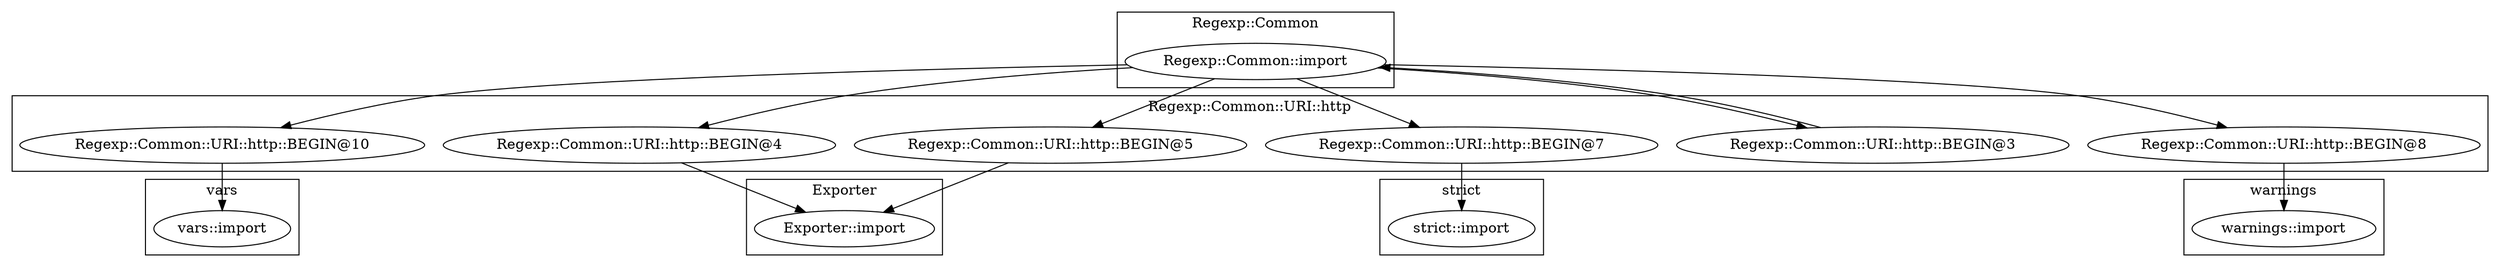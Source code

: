 digraph {
graph [overlap=false]
subgraph cluster_warnings {
	label="warnings";
	"warnings::import";
}
subgraph cluster_Regexp_Common_URI_http {
	label="Regexp::Common::URI::http";
	"Regexp::Common::URI::http::BEGIN@10";
	"Regexp::Common::URI::http::BEGIN@3";
	"Regexp::Common::URI::http::BEGIN@5";
	"Regexp::Common::URI::http::BEGIN@4";
	"Regexp::Common::URI::http::BEGIN@7";
	"Regexp::Common::URI::http::BEGIN@8";
}
subgraph cluster_vars {
	label="vars";
	"vars::import";
}
subgraph cluster_strict {
	label="strict";
	"strict::import";
}
subgraph cluster_Exporter {
	label="Exporter";
	"Exporter::import";
}
subgraph cluster_Regexp_Common {
	label="Regexp::Common";
	"Regexp::Common::import";
}
"Regexp::Common::URI::http::BEGIN@3" -> "Regexp::Common::import";
"Regexp::Common::URI::http::BEGIN@4" -> "Exporter::import";
"Regexp::Common::URI::http::BEGIN@5" -> "Exporter::import";
"Regexp::Common::import" -> "Regexp::Common::URI::http::BEGIN@7";
"Regexp::Common::import" -> "Regexp::Common::URI::http::BEGIN@5";
"Regexp::Common::import" -> "Regexp::Common::URI::http::BEGIN@3";
"Regexp::Common::import" -> "Regexp::Common::URI::http::BEGIN@8";
"Regexp::Common::import" -> "Regexp::Common::URI::http::BEGIN@4";
"Regexp::Common::URI::http::BEGIN@8" -> "warnings::import";
"Regexp::Common::import" -> "Regexp::Common::URI::http::BEGIN@10";
"Regexp::Common::URI::http::BEGIN@10" -> "vars::import";
"Regexp::Common::URI::http::BEGIN@7" -> "strict::import";
}
